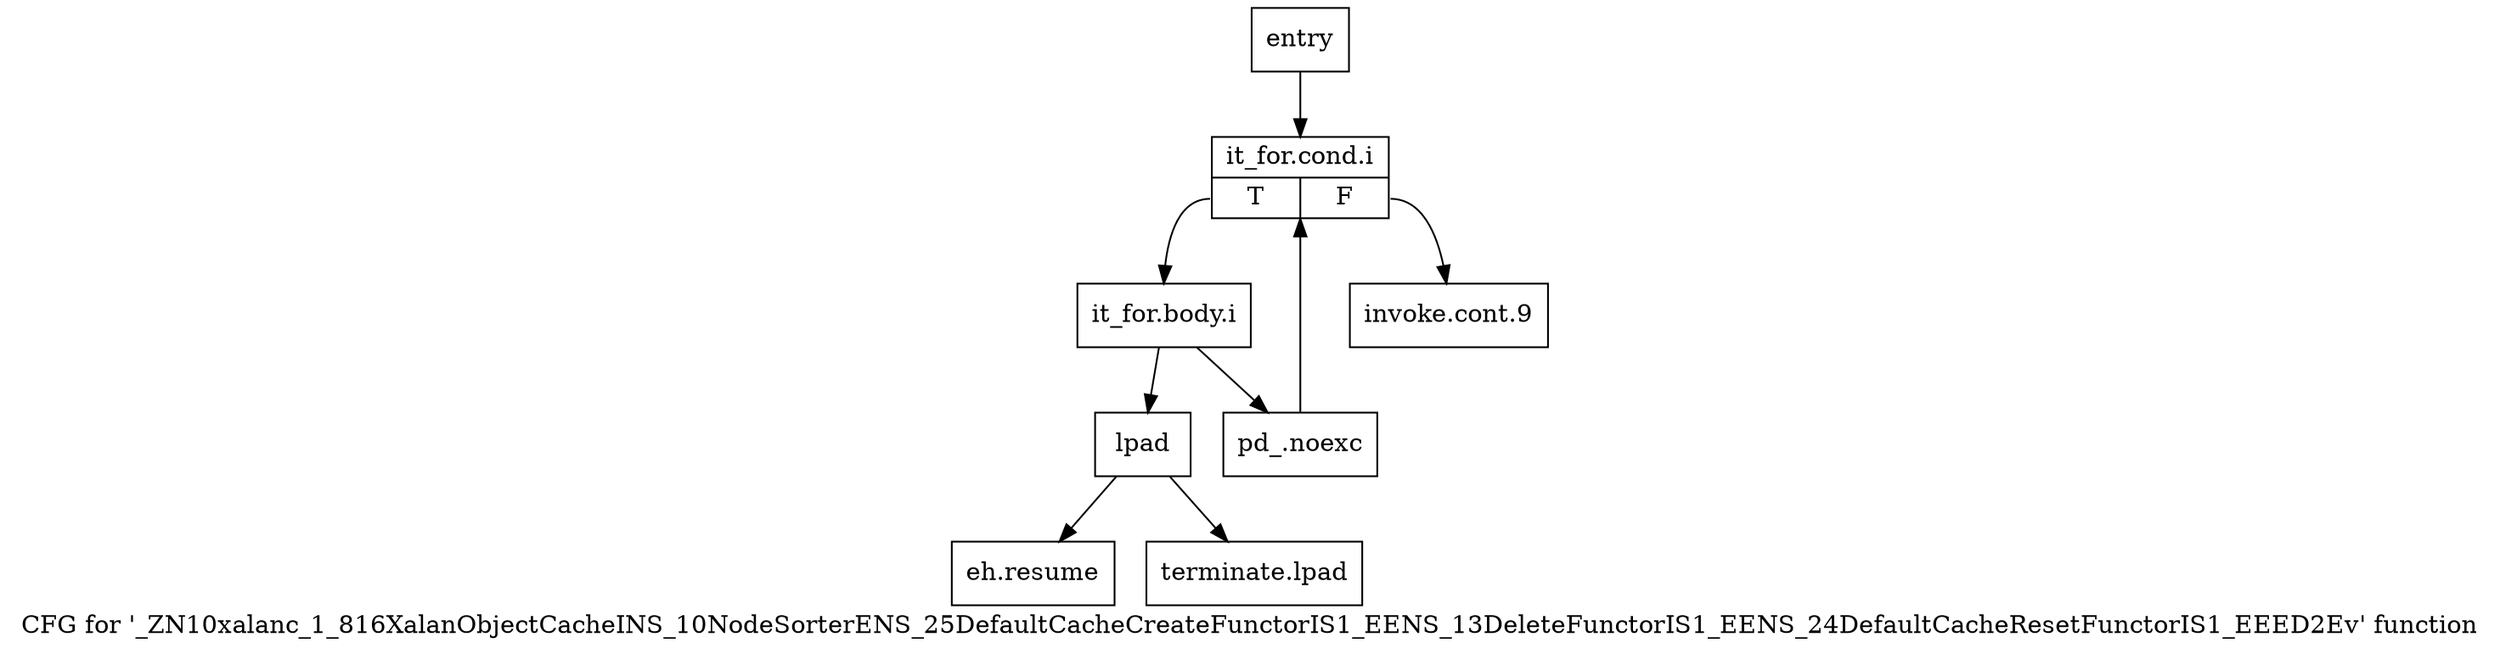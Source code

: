 digraph "CFG for '_ZN10xalanc_1_816XalanObjectCacheINS_10NodeSorterENS_25DefaultCacheCreateFunctorIS1_EENS_13DeleteFunctorIS1_EENS_24DefaultCacheResetFunctorIS1_EEED2Ev' function" {
	label="CFG for '_ZN10xalanc_1_816XalanObjectCacheINS_10NodeSorterENS_25DefaultCacheCreateFunctorIS1_EENS_13DeleteFunctorIS1_EENS_24DefaultCacheResetFunctorIS1_EEED2Ev' function";

	Node0x7fa7030 [shape=record,label="{entry}"];
	Node0x7fa7030 -> Node0x7fa7080;
	Node0x7fa7080 [shape=record,label="{it_for.cond.i|{<s0>T|<s1>F}}"];
	Node0x7fa7080:s0 -> Node0x7fa70d0;
	Node0x7fa7080:s1 -> Node0x7fa7170;
	Node0x7fa70d0 [shape=record,label="{it_for.body.i}"];
	Node0x7fa70d0 -> Node0x7fa7120;
	Node0x7fa70d0 -> Node0x7fa71c0;
	Node0x7fa7120 [shape=record,label="{pd_.noexc}"];
	Node0x7fa7120 -> Node0x7fa7080;
	Node0x7fa7170 [shape=record,label="{invoke.cont.9}"];
	Node0x7fa71c0 [shape=record,label="{lpad}"];
	Node0x7fa71c0 -> Node0x7fa7210;
	Node0x7fa71c0 -> Node0x7fa7260;
	Node0x7fa7210 [shape=record,label="{eh.resume}"];
	Node0x7fa7260 [shape=record,label="{terminate.lpad}"];
}
